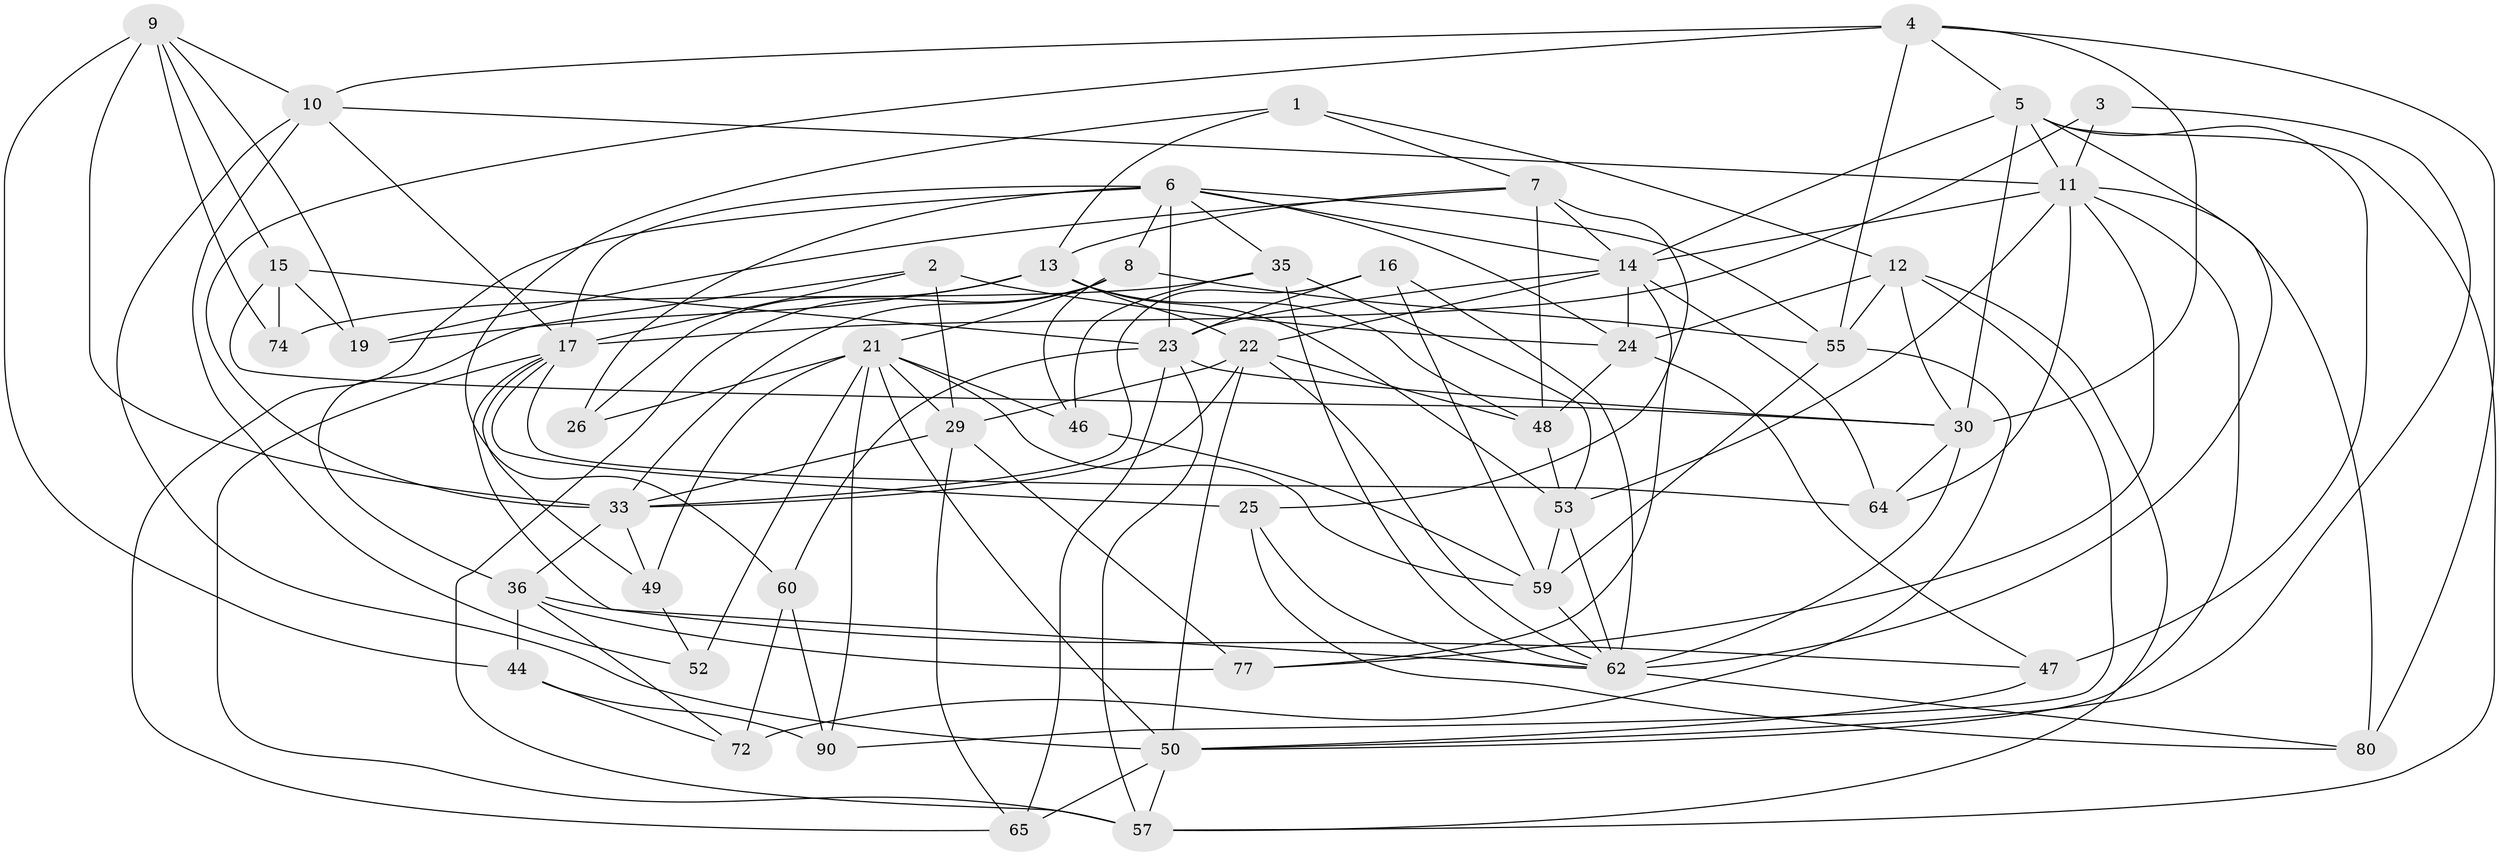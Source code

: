 // original degree distribution, {4: 1.0}
// Generated by graph-tools (version 1.1) at 2025/16/03/09/25 04:16:36]
// undirected, 49 vertices, 138 edges
graph export_dot {
graph [start="1"]
  node [color=gray90,style=filled];
  1;
  2;
  3;
  4 [super="+20"];
  5 [super="+31"];
  6 [super="+39+91"];
  7 [super="+56"];
  8 [super="+43"];
  9 [super="+18"];
  10 [super="+81"];
  11 [super="+27"];
  12 [super="+41"];
  13 [super="+63+32"];
  14 [super="+73+71+92"];
  15 [super="+54"];
  16;
  17 [super="+51+34+76"];
  19;
  21 [super="+82+28+97"];
  22 [super="+89+40"];
  23 [super="+95+37"];
  24 [super="+38"];
  25;
  26;
  29 [super="+83"];
  30 [super="+45+61"];
  33 [super="+67+42"];
  35 [super="+58"];
  36 [super="+85"];
  44;
  46;
  47;
  48 [super="+70"];
  49;
  50 [super="+88+68"];
  52;
  53 [super="+66"];
  55 [super="+87"];
  57 [super="+78"];
  59 [super="+98"];
  60;
  62 [super="+75+84"];
  64;
  65;
  72;
  74;
  77;
  80;
  90;
  1 -- 12;
  1 -- 60;
  1 -- 7;
  1 -- 13;
  2 -- 36;
  2 -- 29;
  2 -- 17;
  2 -- 24;
  3 -- 11;
  3 -- 50;
  3 -- 17 [weight=2];
  4 -- 80;
  4 -- 10;
  4 -- 55;
  4 -- 33;
  4 -- 5;
  4 -- 30;
  5 -- 47;
  5 -- 11 [weight=2];
  5 -- 14;
  5 -- 30;
  5 -- 62;
  5 -- 57;
  6 -- 17;
  6 -- 65;
  6 -- 23;
  6 -- 8;
  6 -- 26 [weight=2];
  6 -- 24;
  6 -- 35;
  6 -- 55;
  6 -- 14;
  7 -- 13;
  7 -- 25;
  7 -- 19;
  7 -- 14;
  7 -- 48;
  8 -- 33;
  8 -- 46;
  8 -- 55;
  8 -- 21;
  8 -- 57;
  9 -- 44;
  9 -- 19;
  9 -- 10;
  9 -- 74;
  9 -- 33;
  9 -- 15;
  10 -- 52;
  10 -- 17;
  10 -- 11;
  10 -- 50;
  11 -- 64;
  11 -- 50;
  11 -- 77;
  11 -- 80;
  11 -- 14;
  11 -- 53;
  12 -- 57;
  12 -- 90;
  12 -- 24;
  12 -- 30;
  12 -- 55;
  13 -- 48 [weight=2];
  13 -- 19;
  13 -- 53;
  13 -- 22;
  13 -- 26;
  14 -- 64;
  14 -- 24;
  14 -- 77;
  14 -- 22 [weight=2];
  14 -- 23;
  15 -- 74 [weight=2];
  15 -- 19;
  15 -- 30;
  15 -- 23;
  16 -- 59;
  16 -- 23;
  16 -- 33;
  16 -- 62;
  17 -- 62;
  17 -- 57;
  17 -- 64;
  17 -- 49;
  17 -- 25;
  21 -- 46;
  21 -- 29;
  21 -- 59;
  21 -- 52 [weight=2];
  21 -- 26;
  21 -- 90;
  21 -- 50;
  21 -- 49;
  22 -- 29;
  22 -- 33;
  22 -- 50;
  22 -- 48;
  22 -- 62;
  23 -- 60;
  23 -- 65;
  23 -- 30;
  23 -- 57;
  24 -- 47;
  24 -- 48;
  25 -- 80;
  25 -- 62;
  29 -- 33;
  29 -- 65;
  29 -- 77;
  30 -- 64;
  30 -- 62 [weight=2];
  33 -- 49;
  33 -- 36;
  35 -- 46;
  35 -- 74;
  35 -- 62 [weight=2];
  35 -- 53;
  36 -- 44;
  36 -- 72;
  36 -- 77;
  36 -- 47;
  44 -- 72;
  44 -- 90;
  46 -- 59;
  47 -- 50;
  48 -- 53;
  49 -- 52;
  50 -- 65;
  50 -- 57;
  53 -- 59;
  53 -- 62;
  55 -- 72;
  55 -- 59;
  59 -- 62;
  60 -- 90;
  60 -- 72;
  62 -- 80;
}
